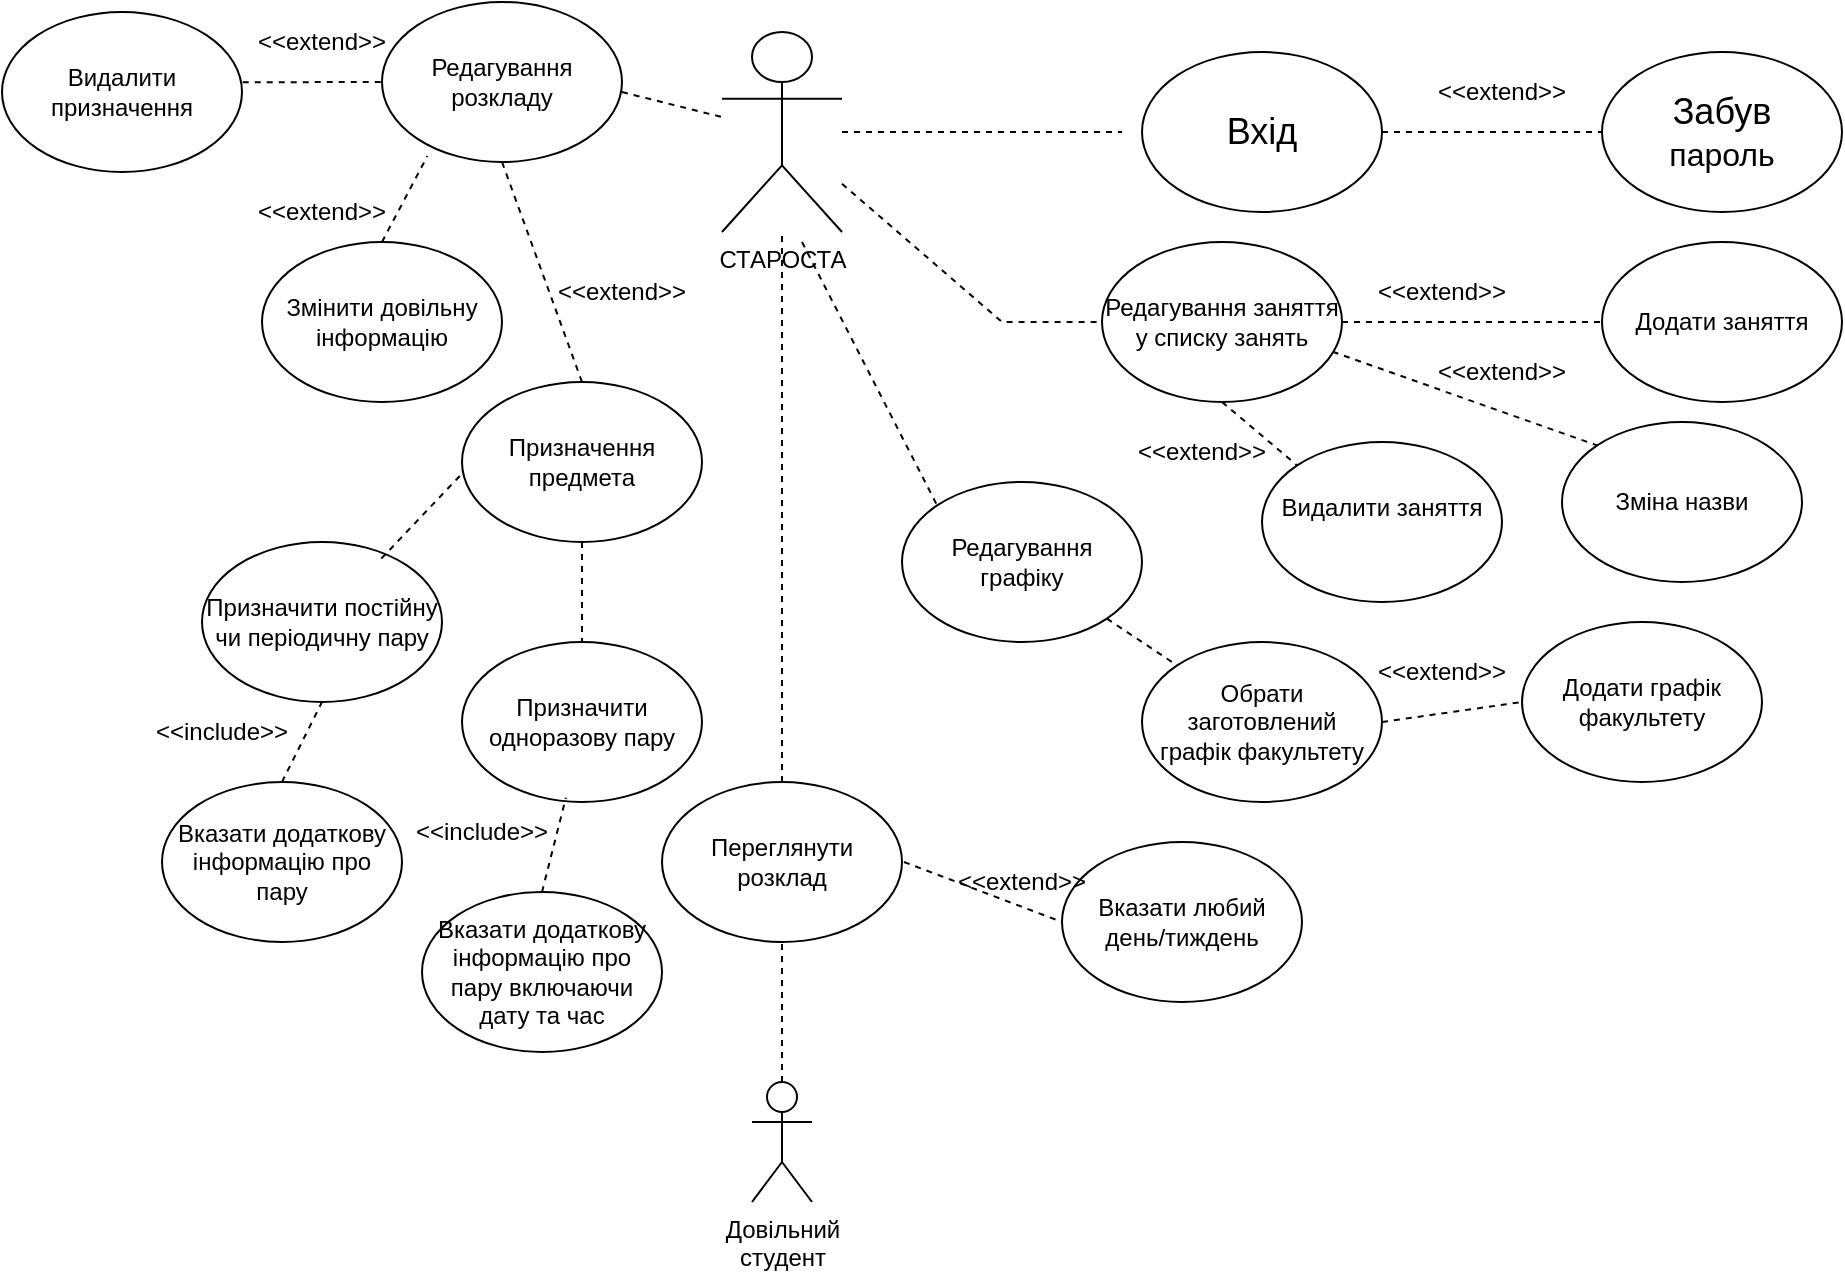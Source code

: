 <mxfile version="24.8.0">
  <diagram name="Сторінка-1" id="Ti-Yj-hnyYF3Pg_WrcuG">
    <mxGraphModel grid="1" page="1" gridSize="10" guides="1" tooltips="1" connect="1" arrows="1" fold="1" pageScale="1" pageWidth="1169" pageHeight="827" math="0" shadow="0">
      <root>
        <mxCell id="0" />
        <mxCell id="1" parent="0" />
        <mxCell id="0cfDIXG7WFFhRlQDzdi5-1" value="СТАРОСТА" style="shape=umlActor;verticalLabelPosition=bottom;verticalAlign=top;html=1;outlineConnect=0;" vertex="1" parent="1">
          <mxGeometry x="485" y="35" width="60" height="100" as="geometry" />
        </mxCell>
        <mxCell id="0cfDIXG7WFFhRlQDzdi5-5" value="" style="endArrow=none;dashed=1;html=1;rounded=0;" edge="1" parent="1" source="0cfDIXG7WFFhRlQDzdi5-1">
          <mxGeometry width="50" height="50" relative="1" as="geometry">
            <mxPoint x="775" y="200" as="sourcePoint" />
            <mxPoint x="685" y="85" as="targetPoint" />
          </mxGeometry>
        </mxCell>
        <mxCell id="0cfDIXG7WFFhRlQDzdi5-6" value="&lt;font style=&quot;font-size: 18px;&quot;&gt;Вхід&lt;/font&gt;" style="ellipse;whiteSpace=wrap;html=1;" vertex="1" parent="1">
          <mxGeometry x="695" y="45" width="120" height="80" as="geometry" />
        </mxCell>
        <mxCell id="0cfDIXG7WFFhRlQDzdi5-9" value="" style="endArrow=none;dashed=1;html=1;rounded=0;" edge="1" parent="1" target="0cfDIXG7WFFhRlQDzdi5-10">
          <mxGeometry width="50" height="50" relative="1" as="geometry">
            <mxPoint x="815" y="85" as="sourcePoint" />
            <mxPoint x="925" y="85" as="targetPoint" />
          </mxGeometry>
        </mxCell>
        <mxCell id="0cfDIXG7WFFhRlQDzdi5-10" value="&lt;div&gt;&lt;font style=&quot;font-size: 18px;&quot;&gt;Забув&lt;/font&gt;&lt;/div&gt;&lt;div&gt;&lt;font size=&quot;3&quot;&gt;пароль&lt;br&gt;&lt;/font&gt;&lt;/div&gt;" style="ellipse;whiteSpace=wrap;html=1;" vertex="1" parent="1">
          <mxGeometry x="925" y="45" width="120" height="80" as="geometry" />
        </mxCell>
        <mxCell id="0cfDIXG7WFFhRlQDzdi5-11" value="&amp;lt;&amp;lt;extend&amp;gt;&amp;gt;" style="text;html=1;align=center;verticalAlign=middle;whiteSpace=wrap;rounded=0;" vertex="1" parent="1">
          <mxGeometry x="845" y="50" width="60" height="30" as="geometry" />
        </mxCell>
        <mxCell id="0cfDIXG7WFFhRlQDzdi5-12" value="&lt;div&gt;Додати заняття&lt;/div&gt;" style="ellipse;whiteSpace=wrap;html=1;" vertex="1" parent="1">
          <mxGeometry x="925" y="140" width="120" height="80" as="geometry" />
        </mxCell>
        <mxCell id="0cfDIXG7WFFhRlQDzdi5-13" value="" style="endArrow=none;dashed=1;html=1;rounded=0;entryX=0;entryY=0.5;entryDx=0;entryDy=0;" edge="1" parent="1" source="0cfDIXG7WFFhRlQDzdi5-1" target="COKyQ7RPmFAuACQsXHgv-8">
          <mxGeometry width="50" height="50" relative="1" as="geometry">
            <mxPoint x="695" y="180" as="sourcePoint" />
            <mxPoint x="605" y="220" as="targetPoint" />
            <Array as="points">
              <mxPoint x="625" y="180" />
            </Array>
          </mxGeometry>
        </mxCell>
        <mxCell id="0cfDIXG7WFFhRlQDzdi5-25" value="" style="endArrow=none;dashed=1;html=1;rounded=0;entryX=0;entryY=0;entryDx=0;entryDy=0;" edge="1" parent="1" target="COKyQ7RPmFAuACQsXHgv-14">
          <mxGeometry width="50" height="50" relative="1" as="geometry">
            <mxPoint x="525" y="140" as="sourcePoint" />
            <mxPoint x="585" y="370" as="targetPoint" />
          </mxGeometry>
        </mxCell>
        <mxCell id="0cfDIXG7WFFhRlQDzdi5-31" value="" style="endArrow=none;dashed=1;html=1;rounded=0;exitX=0.5;exitY=0;exitDx=0;exitDy=0;" edge="1" parent="1" source="0cfDIXG7WFFhRlQDzdi5-32" target="0cfDIXG7WFFhRlQDzdi5-1">
          <mxGeometry width="50" height="50" relative="1" as="geometry">
            <mxPoint x="515" y="563.478" as="sourcePoint" />
            <mxPoint x="795" y="260" as="targetPoint" />
          </mxGeometry>
        </mxCell>
        <mxCell id="0cfDIXG7WFFhRlQDzdi5-32" value="&lt;div&gt;Переглянути&lt;/div&gt;&lt;div&gt;розклад&lt;br&gt;&lt;/div&gt;" style="ellipse;whiteSpace=wrap;html=1;" vertex="1" parent="1">
          <mxGeometry x="455" y="410" width="120" height="80" as="geometry" />
        </mxCell>
        <mxCell id="0cfDIXG7WFFhRlQDzdi5-33" value="" style="endArrow=none;dashed=1;html=1;rounded=0;" edge="1" parent="1">
          <mxGeometry width="50" height="50" relative="1" as="geometry">
            <mxPoint x="576" y="450" as="sourcePoint" />
            <mxPoint x="655" y="480" as="targetPoint" />
          </mxGeometry>
        </mxCell>
        <mxCell id="0cfDIXG7WFFhRlQDzdi5-34" value="&lt;div&gt;Вказати любий&lt;/div&gt;&lt;div&gt;день/тиждень&lt;/div&gt;" style="ellipse;whiteSpace=wrap;html=1;" vertex="1" parent="1">
          <mxGeometry x="655" y="440" width="120" height="80" as="geometry" />
        </mxCell>
        <mxCell id="0cfDIXG7WFFhRlQDzdi5-35" value="&amp;lt;&amp;lt;extend&amp;gt;&amp;gt;" style="text;html=1;align=center;verticalAlign=middle;whiteSpace=wrap;rounded=0;" vertex="1" parent="1">
          <mxGeometry x="405" y="150" width="60" height="30" as="geometry" />
        </mxCell>
        <mxCell id="COKyQ7RPmFAuACQsXHgv-4" value="&lt;div&gt;Довільний&lt;/div&gt;&lt;div&gt;студент&lt;br&gt;&lt;/div&gt;" style="shape=umlActor;verticalLabelPosition=bottom;verticalAlign=top;html=1;outlineConnect=0;" vertex="1" parent="1">
          <mxGeometry x="500" y="560" width="30" height="60" as="geometry" />
        </mxCell>
        <mxCell id="COKyQ7RPmFAuACQsXHgv-7" value="" style="endArrow=none;dashed=1;html=1;rounded=0;exitX=0.5;exitY=0;exitDx=0;exitDy=0;exitPerimeter=0;entryX=0.5;entryY=1;entryDx=0;entryDy=0;" edge="1" parent="1" source="COKyQ7RPmFAuACQsXHgv-4" target="0cfDIXG7WFFhRlQDzdi5-32">
          <mxGeometry width="50" height="50" relative="1" as="geometry">
            <mxPoint x="635" y="570" as="sourcePoint" />
            <mxPoint x="675" y="530" as="targetPoint" />
          </mxGeometry>
        </mxCell>
        <mxCell id="COKyQ7RPmFAuACQsXHgv-8" value="&lt;div&gt;Редагування заняття&lt;/div&gt;&lt;div&gt;у списку занять&lt;br&gt;&lt;/div&gt;" style="ellipse;whiteSpace=wrap;html=1;" vertex="1" parent="1">
          <mxGeometry x="675" y="140" width="120" height="80" as="geometry" />
        </mxCell>
        <mxCell id="COKyQ7RPmFAuACQsXHgv-9" value="" style="endArrow=none;dashed=1;html=1;rounded=0;entryX=0;entryY=0.5;entryDx=0;entryDy=0;exitX=1;exitY=0.5;exitDx=0;exitDy=0;" edge="1" parent="1" source="COKyQ7RPmFAuACQsXHgv-8" target="0cfDIXG7WFFhRlQDzdi5-12">
          <mxGeometry width="50" height="50" relative="1" as="geometry">
            <mxPoint x="655" y="290" as="sourcePoint" />
            <mxPoint x="705" y="240" as="targetPoint" />
          </mxGeometry>
        </mxCell>
        <mxCell id="COKyQ7RPmFAuACQsXHgv-10" value="&amp;lt;&amp;lt;extend&amp;gt;&amp;gt;" style="text;html=1;align=center;verticalAlign=middle;whiteSpace=wrap;rounded=0;" vertex="1" parent="1">
          <mxGeometry x="815" y="150" width="60" height="30" as="geometry" />
        </mxCell>
        <mxCell id="mjI8aYE7OpPZNHGNXnoK-5" value="&lt;div&gt;Зміна назви&lt;/div&gt;" style="ellipse;whiteSpace=wrap;html=1;" vertex="1" parent="1">
          <mxGeometry x="905" y="230" width="120" height="80" as="geometry" />
        </mxCell>
        <mxCell id="COKyQ7RPmFAuACQsXHgv-11" value="" style="endArrow=none;dashed=1;html=1;rounded=0;exitX=0.961;exitY=0.686;exitDx=0;exitDy=0;exitPerimeter=0;entryX=0;entryY=0;entryDx=0;entryDy=0;" edge="1" parent="1" source="COKyQ7RPmFAuACQsXHgv-8" target="mjI8aYE7OpPZNHGNXnoK-5">
          <mxGeometry width="50" height="50" relative="1" as="geometry">
            <mxPoint x="795" y="230" as="sourcePoint" />
            <mxPoint x="975" y="210" as="targetPoint" />
          </mxGeometry>
        </mxCell>
        <mxCell id="mjI8aYE7OpPZNHGNXnoK-4" value="Видалити заняття&lt;div&gt;&lt;br&gt;&lt;/div&gt;" style="ellipse;whiteSpace=wrap;html=1;" vertex="1" parent="1">
          <mxGeometry x="755" y="240" width="120" height="80" as="geometry" />
        </mxCell>
        <mxCell id="mjI8aYE7OpPZNHGNXnoK-7" value="" style="endArrow=none;dashed=1;html=1;rounded=0;entryX=0;entryY=0;entryDx=0;entryDy=0;exitX=0.5;exitY=1;exitDx=0;exitDy=0;" edge="1" parent="1" source="COKyQ7RPmFAuACQsXHgv-8" target="mjI8aYE7OpPZNHGNXnoK-4">
          <mxGeometry width="50" height="50" relative="1" as="geometry">
            <mxPoint x="805" y="190" as="sourcePoint" />
            <mxPoint x="935" y="190" as="targetPoint" />
          </mxGeometry>
        </mxCell>
        <mxCell id="COKyQ7RPmFAuACQsXHgv-12" value="&amp;lt;&amp;lt;extend&amp;gt;&amp;gt;" style="text;html=1;align=center;verticalAlign=middle;whiteSpace=wrap;rounded=0;" vertex="1" parent="1">
          <mxGeometry x="845" y="190" width="60" height="30" as="geometry" />
        </mxCell>
        <mxCell id="COKyQ7RPmFAuACQsXHgv-13" value="&amp;lt;&amp;lt;extend&amp;gt;&amp;gt;" style="text;html=1;align=center;verticalAlign=middle;whiteSpace=wrap;rounded=0;" vertex="1" parent="1">
          <mxGeometry x="695" y="230" width="60" height="30" as="geometry" />
        </mxCell>
        <mxCell id="COKyQ7RPmFAuACQsXHgv-14" value="&lt;div&gt;Редагування&lt;/div&gt;&lt;div&gt;графіку&lt;/div&gt;" style="ellipse;whiteSpace=wrap;html=1;" vertex="1" parent="1">
          <mxGeometry x="575" y="260" width="120" height="80" as="geometry" />
        </mxCell>
        <mxCell id="COKyQ7RPmFAuACQsXHgv-15" value="Додати графік факультету" style="ellipse;whiteSpace=wrap;html=1;" vertex="1" parent="1">
          <mxGeometry x="885" y="330" width="120" height="80" as="geometry" />
        </mxCell>
        <mxCell id="COKyQ7RPmFAuACQsXHgv-16" value="" style="endArrow=none;dashed=1;html=1;rounded=0;exitX=1;exitY=1;exitDx=0;exitDy=0;entryX=0;entryY=0;entryDx=0;entryDy=0;" edge="1" parent="1" source="COKyQ7RPmFAuACQsXHgv-14" target="mjI8aYE7OpPZNHGNXnoK-8">
          <mxGeometry width="50" height="50" relative="1" as="geometry">
            <mxPoint x="985" y="460" as="sourcePoint" />
            <mxPoint x="1035" y="410" as="targetPoint" />
          </mxGeometry>
        </mxCell>
        <mxCell id="mjI8aYE7OpPZNHGNXnoK-8" value="&lt;div&gt;Обрати заготовлений&lt;/div&gt;&lt;div&gt;графік факультету&lt;br&gt;&lt;/div&gt;" style="ellipse;whiteSpace=wrap;html=1;" vertex="1" parent="1">
          <mxGeometry x="695" y="340" width="120" height="80" as="geometry" />
        </mxCell>
        <mxCell id="COKyQ7RPmFAuACQsXHgv-17" value="" style="endArrow=none;dashed=1;html=1;rounded=0;entryX=0;entryY=0.5;entryDx=0;entryDy=0;" edge="1" parent="1" target="COKyQ7RPmFAuACQsXHgv-15">
          <mxGeometry width="50" height="50" relative="1" as="geometry">
            <mxPoint x="815" y="380" as="sourcePoint" />
            <mxPoint x="865" y="330" as="targetPoint" />
          </mxGeometry>
        </mxCell>
        <mxCell id="COKyQ7RPmFAuACQsXHgv-18" value="&amp;lt;&amp;lt;extend&amp;gt;&amp;gt;" style="text;html=1;align=center;verticalAlign=middle;whiteSpace=wrap;rounded=0;" vertex="1" parent="1">
          <mxGeometry x="815" y="340" width="60" height="30" as="geometry" />
        </mxCell>
        <mxCell id="mjI8aYE7OpPZNHGNXnoK-9" value="&lt;div&gt;Редагування&lt;/div&gt;&lt;div&gt;розкладу&lt;/div&gt;" style="ellipse;whiteSpace=wrap;html=1;" vertex="1" parent="1">
          <mxGeometry x="315" y="20" width="120" height="80" as="geometry" />
        </mxCell>
        <mxCell id="COKyQ7RPmFAuACQsXHgv-19" value="" style="endArrow=none;dashed=1;html=1;rounded=0;exitX=1;exitY=0.563;exitDx=0;exitDy=0;exitPerimeter=0;" edge="1" parent="1" source="mjI8aYE7OpPZNHGNXnoK-9" target="0cfDIXG7WFFhRlQDzdi5-1">
          <mxGeometry width="50" height="50" relative="1" as="geometry">
            <mxPoint x="255" y="150" as="sourcePoint" />
            <mxPoint x="305" y="100" as="targetPoint" />
          </mxGeometry>
        </mxCell>
        <mxCell id="COKyQ7RPmFAuACQsXHgv-21" value="&lt;div&gt;Призначення&lt;/div&gt;&lt;div&gt;предмета&lt;br&gt;&lt;/div&gt;" style="ellipse;whiteSpace=wrap;html=1;" vertex="1" parent="1">
          <mxGeometry x="355" y="210" width="120" height="80" as="geometry" />
        </mxCell>
        <mxCell id="COKyQ7RPmFAuACQsXHgv-22" value="" style="endArrow=none;dashed=1;html=1;rounded=0;exitX=0.5;exitY=0;exitDx=0;exitDy=0;entryX=0.5;entryY=1;entryDx=0;entryDy=0;" edge="1" parent="1" source="COKyQ7RPmFAuACQsXHgv-21" target="mjI8aYE7OpPZNHGNXnoK-9">
          <mxGeometry width="50" height="50" relative="1" as="geometry">
            <mxPoint x="105" y="130" as="sourcePoint" />
            <mxPoint x="155" y="80" as="targetPoint" />
          </mxGeometry>
        </mxCell>
        <mxCell id="COKyQ7RPmFAuACQsXHgv-23" value="&lt;div&gt;Призначити постійну&lt;/div&gt;&lt;div&gt;чи періодичну пару&lt;br&gt;&lt;/div&gt;" style="ellipse;whiteSpace=wrap;html=1;" vertex="1" parent="1">
          <mxGeometry x="225.0" y="290" width="120" height="80" as="geometry" />
        </mxCell>
        <mxCell id="COKyQ7RPmFAuACQsXHgv-24" value="" style="endArrow=none;dashed=1;html=1;rounded=0;exitX=0.747;exitY=0.104;exitDx=0;exitDy=0;entryX=0.001;entryY=0.571;entryDx=0;entryDy=0;entryPerimeter=0;exitPerimeter=0;" edge="1" parent="1" source="COKyQ7RPmFAuACQsXHgv-23" target="COKyQ7RPmFAuACQsXHgv-21">
          <mxGeometry width="50" height="50" relative="1" as="geometry">
            <mxPoint x="-75" y="100" as="sourcePoint" />
            <mxPoint x="-25" y="50" as="targetPoint" />
          </mxGeometry>
        </mxCell>
        <mxCell id="COKyQ7RPmFAuACQsXHgv-25" value="Вказати додаткову інформацію про пару" style="ellipse;whiteSpace=wrap;html=1;" vertex="1" parent="1">
          <mxGeometry x="205" y="410" width="120" height="80" as="geometry" />
        </mxCell>
        <mxCell id="COKyQ7RPmFAuACQsXHgv-27" value="" style="endArrow=none;dashed=1;html=1;rounded=0;entryX=0.5;entryY=1;entryDx=0;entryDy=0;exitX=0.5;exitY=0;exitDx=0;exitDy=0;" edge="1" parent="1" source="COKyQ7RPmFAuACQsXHgv-25" target="COKyQ7RPmFAuACQsXHgv-23">
          <mxGeometry width="50" height="50" relative="1" as="geometry">
            <mxPoint x="235" y="386" as="sourcePoint" />
            <mxPoint x="285" y="336" as="targetPoint" />
          </mxGeometry>
        </mxCell>
        <mxCell id="COKyQ7RPmFAuACQsXHgv-28" value="&amp;lt;&amp;lt;include&amp;gt;&amp;gt;" style="text;html=1;align=center;verticalAlign=middle;whiteSpace=wrap;rounded=0;" vertex="1" parent="1">
          <mxGeometry x="205" y="370" width="60" height="30" as="geometry" />
        </mxCell>
        <mxCell id="COKyQ7RPmFAuACQsXHgv-30" value="" style="endArrow=none;dashed=1;html=1;rounded=0;exitX=0.5;exitY=1;exitDx=0;exitDy=0;entryX=0.5;entryY=0;entryDx=0;entryDy=0;" edge="1" parent="1" source="COKyQ7RPmFAuACQsXHgv-21" target="mjI8aYE7OpPZNHGNXnoK-11">
          <mxGeometry width="50" height="50" relative="1" as="geometry">
            <mxPoint x="75" y="120" as="sourcePoint" />
            <mxPoint x="105" y="130" as="targetPoint" />
          </mxGeometry>
        </mxCell>
        <mxCell id="mjI8aYE7OpPZNHGNXnoK-11" value="&lt;div&gt;Призначити одноразову пару&lt;/div&gt;" style="ellipse;whiteSpace=wrap;html=1;" vertex="1" parent="1">
          <mxGeometry x="355.0" y="340" width="120" height="80" as="geometry" />
        </mxCell>
        <mxCell id="mjI8aYE7OpPZNHGNXnoK-12" value="Видалити призначення" style="ellipse;whiteSpace=wrap;html=1;" vertex="1" parent="1">
          <mxGeometry x="125" y="25" width="120" height="80" as="geometry" />
        </mxCell>
        <mxCell id="mjI8aYE7OpPZNHGNXnoK-13" value="Змінити довільну інформацію" style="ellipse;whiteSpace=wrap;html=1;" vertex="1" parent="1">
          <mxGeometry x="255" y="140" width="120" height="80" as="geometry" />
        </mxCell>
        <mxCell id="mjI8aYE7OpPZNHGNXnoK-14" value="" style="endArrow=none;dashed=1;html=1;rounded=0;exitX=1.003;exitY=0.439;exitDx=0;exitDy=0;entryX=0;entryY=0.5;entryDx=0;entryDy=0;exitPerimeter=0;" edge="1" parent="1" source="mjI8aYE7OpPZNHGNXnoK-12" target="mjI8aYE7OpPZNHGNXnoK-9">
          <mxGeometry width="50" height="50" relative="1" as="geometry">
            <mxPoint x="104" y="50" as="sourcePoint" />
            <mxPoint x="335" y="95" as="targetPoint" />
          </mxGeometry>
        </mxCell>
        <mxCell id="mjI8aYE7OpPZNHGNXnoK-15" value="" style="endArrow=none;dashed=1;html=1;rounded=0;exitX=0.5;exitY=0;exitDx=0;exitDy=0;entryX=0.189;entryY=0.963;entryDx=0;entryDy=0;entryPerimeter=0;" edge="1" parent="1" source="mjI8aYE7OpPZNHGNXnoK-13" target="mjI8aYE7OpPZNHGNXnoK-9">
          <mxGeometry width="50" height="50" relative="1" as="geometry">
            <mxPoint x="114" y="60" as="sourcePoint" />
            <mxPoint x="345" y="105" as="targetPoint" />
          </mxGeometry>
        </mxCell>
        <mxCell id="mjI8aYE7OpPZNHGNXnoK-17" value="Вказати додаткову інформацію про пару включаючи дату та час" style="ellipse;whiteSpace=wrap;html=1;" vertex="1" parent="1">
          <mxGeometry x="335" y="465" width="120" height="80" as="geometry" />
        </mxCell>
        <mxCell id="mjI8aYE7OpPZNHGNXnoK-20" value="" style="endArrow=none;dashed=1;html=1;rounded=0;entryX=0.433;entryY=0.973;entryDx=0;entryDy=0;entryPerimeter=0;exitX=0.5;exitY=0;exitDx=0;exitDy=0;" edge="1" parent="1" source="mjI8aYE7OpPZNHGNXnoK-17" target="mjI8aYE7OpPZNHGNXnoK-11">
          <mxGeometry width="50" height="50" relative="1" as="geometry">
            <mxPoint x="295" y="400" as="sourcePoint" />
            <mxPoint x="345" y="350" as="targetPoint" />
          </mxGeometry>
        </mxCell>
        <mxCell id="mjI8aYE7OpPZNHGNXnoK-21" value="&amp;lt;&amp;lt;include&amp;gt;&amp;gt;" style="text;html=1;align=center;verticalAlign=middle;whiteSpace=wrap;rounded=0;" vertex="1" parent="1">
          <mxGeometry x="335" y="420" width="60" height="30" as="geometry" />
        </mxCell>
        <mxCell id="mjI8aYE7OpPZNHGNXnoK-24" value="&amp;lt;&amp;lt;extend&amp;gt;&amp;gt;" style="text;html=1;align=center;verticalAlign=middle;whiteSpace=wrap;rounded=0;" vertex="1" parent="1">
          <mxGeometry x="605" y="445" width="60" height="30" as="geometry" />
        </mxCell>
        <mxCell id="mjI8aYE7OpPZNHGNXnoK-25" value="&amp;lt;&amp;lt;extend&amp;gt;&amp;gt;" style="text;html=1;align=center;verticalAlign=middle;whiteSpace=wrap;rounded=0;" vertex="1" parent="1">
          <mxGeometry x="255" y="110" width="60" height="30" as="geometry" />
        </mxCell>
        <mxCell id="mjI8aYE7OpPZNHGNXnoK-26" value="&amp;lt;&amp;lt;extend&amp;gt;&amp;gt;" style="text;html=1;align=center;verticalAlign=middle;whiteSpace=wrap;rounded=0;" vertex="1" parent="1">
          <mxGeometry x="255" y="25" width="60" height="30" as="geometry" />
        </mxCell>
      </root>
    </mxGraphModel>
  </diagram>
</mxfile>
